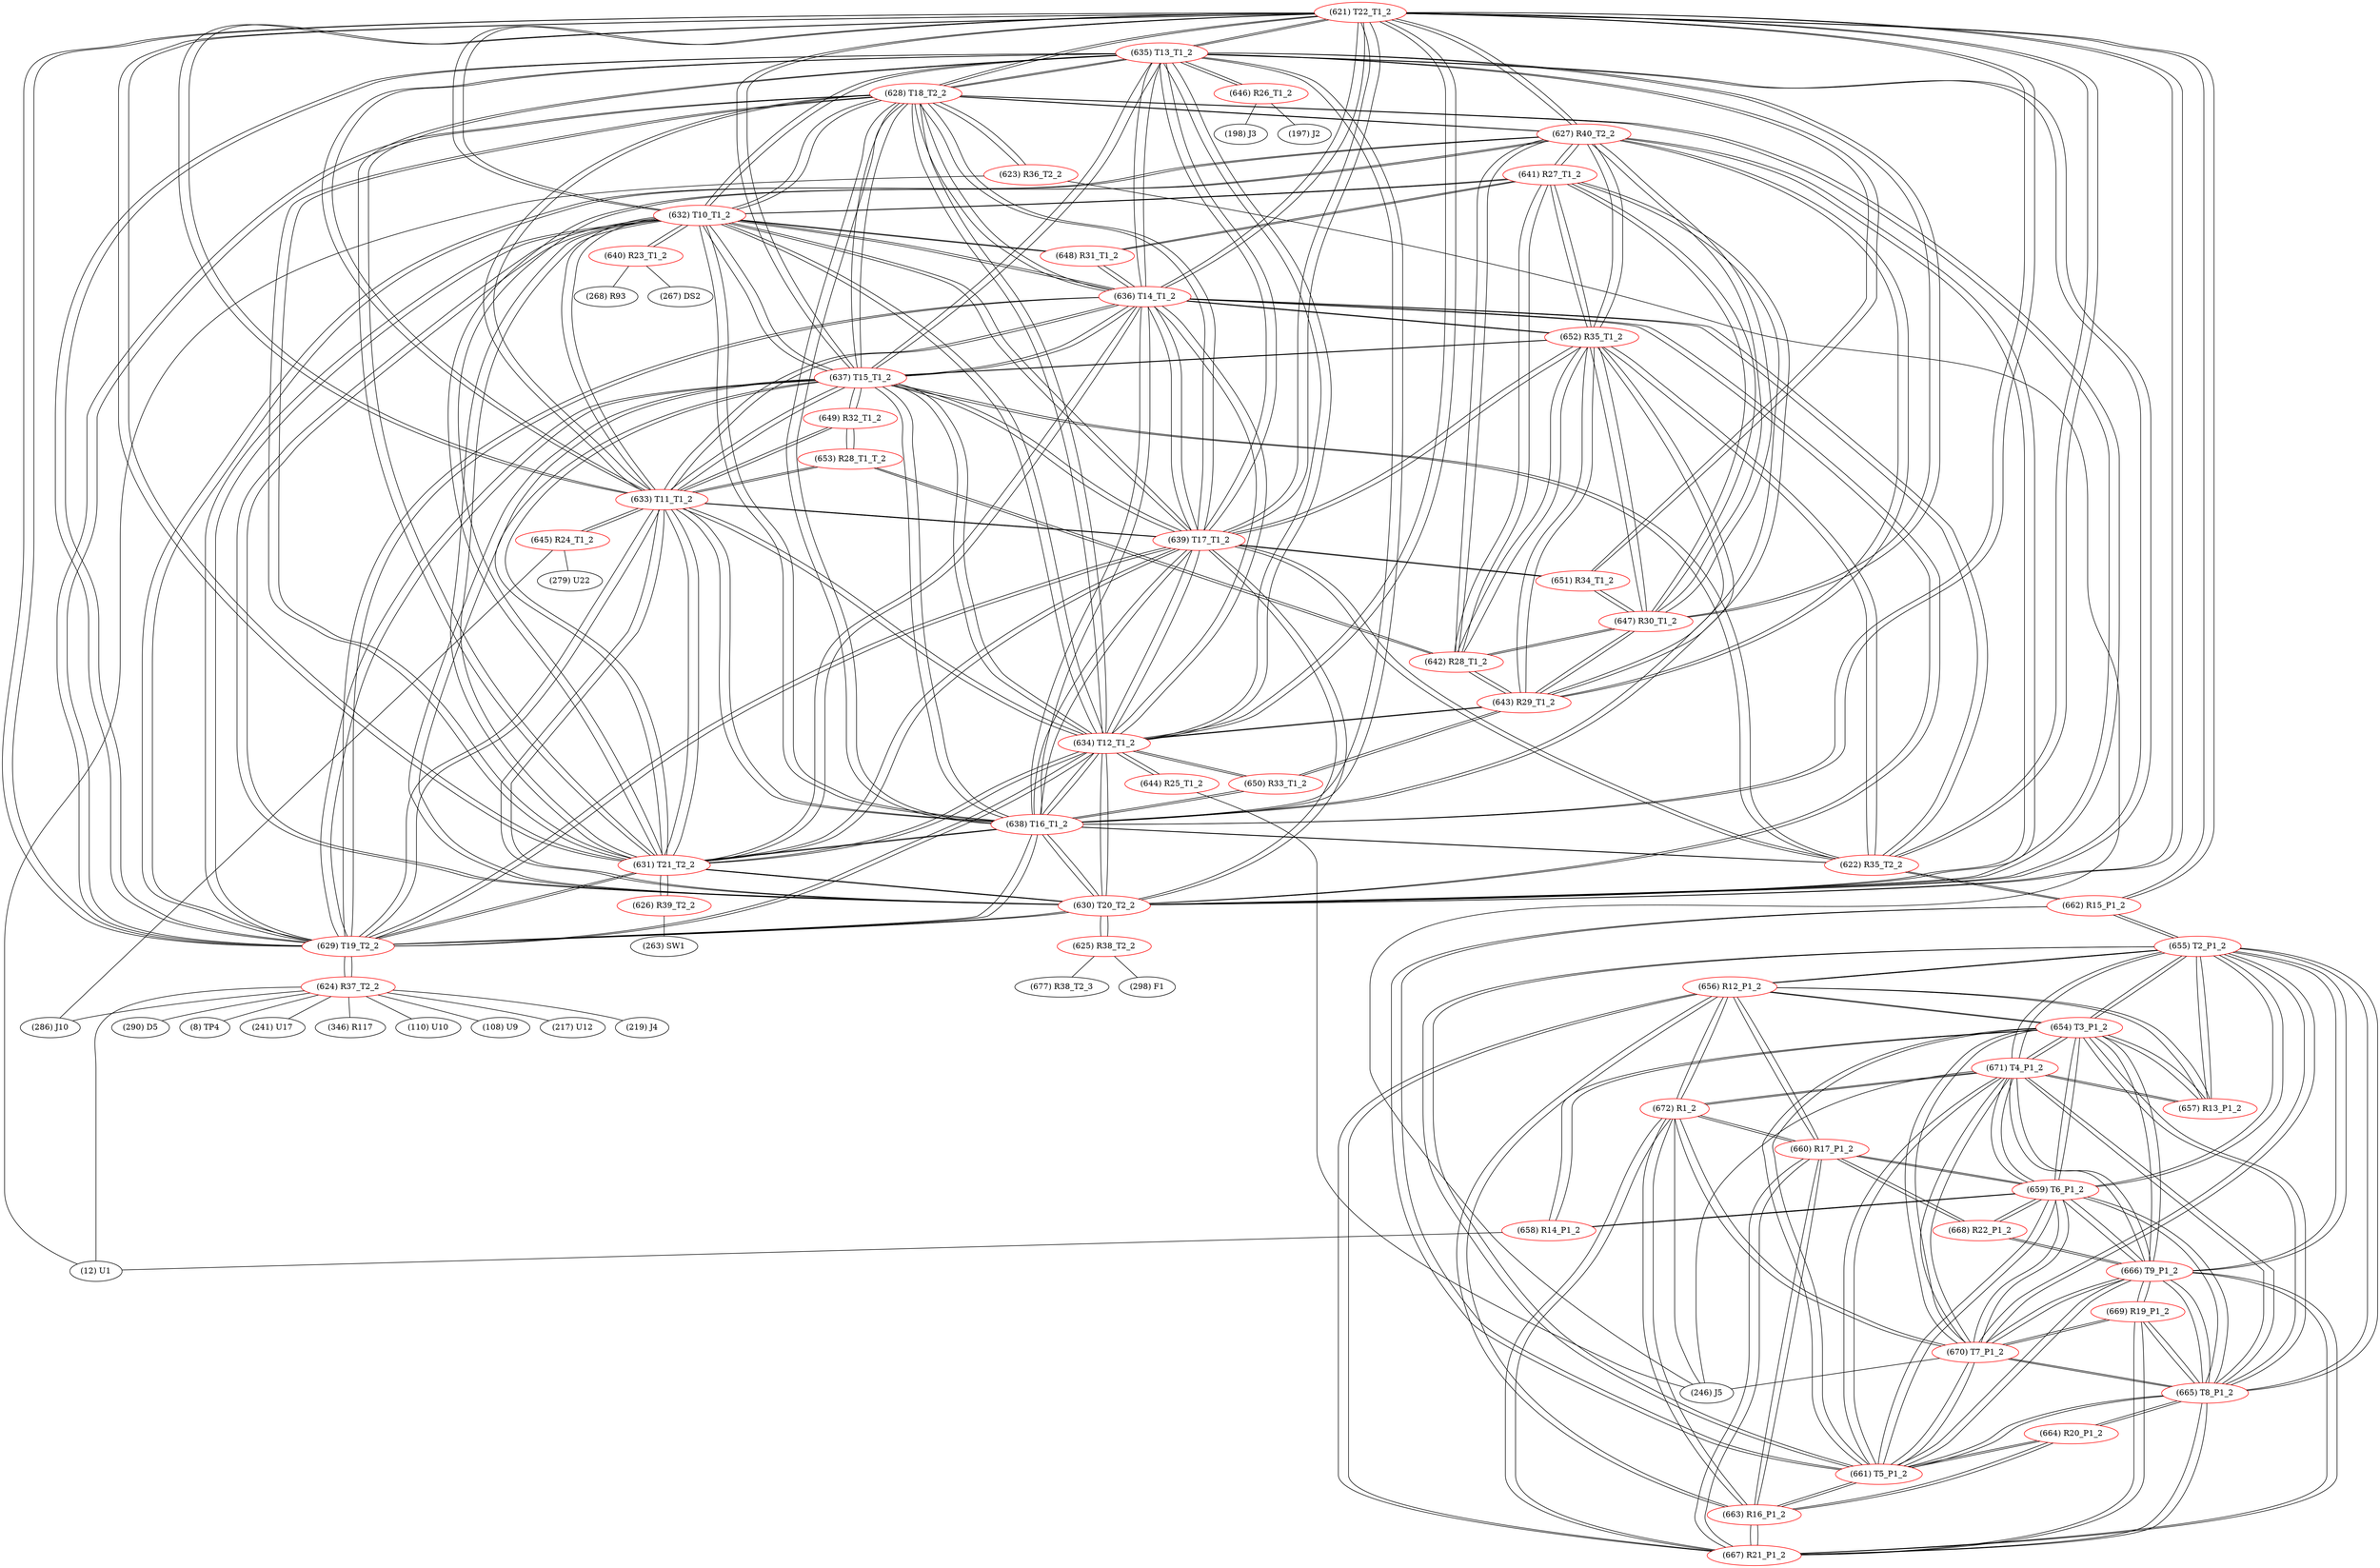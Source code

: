 graph {
	621 [label="(621) T22_T1_2" color=red]
	635 [label="(635) T13_T1_2"]
	628 [label="(628) T18_T2_2"]
	629 [label="(629) T19_T2_2"]
	634 [label="(634) T12_T1_2"]
	637 [label="(637) T15_T1_2"]
	636 [label="(636) T14_T1_2"]
	630 [label="(630) T20_T2_2"]
	631 [label="(631) T21_T2_2"]
	633 [label="(633) T11_T1_2"]
	632 [label="(632) T10_T1_2"]
	638 [label="(638) T16_T1_2"]
	639 [label="(639) T17_T1_2"]
	627 [label="(627) R40_T2_2"]
	662 [label="(662) R15_P1_2"]
	622 [label="(622) R35_T2_2"]
	622 [label="(622) R35_T2_2" color=red]
	637 [label="(637) T15_T1_2"]
	638 [label="(638) T16_T1_2"]
	636 [label="(636) T14_T1_2"]
	639 [label="(639) T17_T1_2"]
	652 [label="(652) R35_T1_2"]
	662 [label="(662) R15_P1_2"]
	621 [label="(621) T22_T1_2"]
	623 [label="(623) R36_T2_2" color=red]
	246 [label="(246) J5"]
	12 [label="(12) U1"]
	628 [label="(628) T18_T2_2"]
	624 [label="(624) R37_T2_2" color=red]
	290 [label="(290) D5"]
	8 [label="(8) TP4"]
	241 [label="(241) U17"]
	12 [label="(12) U1"]
	346 [label="(346) R117"]
	110 [label="(110) U10"]
	286 [label="(286) J10"]
	108 [label="(108) U9"]
	217 [label="(217) U12"]
	219 [label="(219) J4"]
	629 [label="(629) T19_T2_2"]
	625 [label="(625) R38_T2_2" color=red]
	298 [label="(298) F1"]
	677 [label="(677) R38_T2_3"]
	630 [label="(630) T20_T2_2"]
	626 [label="(626) R39_T2_2" color=red]
	263 [label="(263) SW1"]
	631 [label="(631) T21_T2_2"]
	627 [label="(627) R40_T2_2" color=red]
	629 [label="(629) T19_T2_2"]
	630 [label="(630) T20_T2_2"]
	631 [label="(631) T21_T2_2"]
	621 [label="(621) T22_T1_2"]
	628 [label="(628) T18_T2_2"]
	643 [label="(643) R29_T1_2"]
	642 [label="(642) R28_T1_2"]
	647 [label="(647) R30_T1_2"]
	641 [label="(641) R27_T1_2"]
	652 [label="(652) R35_T1_2"]
	628 [label="(628) T18_T2_2" color=red]
	635 [label="(635) T13_T1_2"]
	629 [label="(629) T19_T2_2"]
	634 [label="(634) T12_T1_2"]
	637 [label="(637) T15_T1_2"]
	636 [label="(636) T14_T1_2"]
	630 [label="(630) T20_T2_2"]
	631 [label="(631) T21_T2_2"]
	633 [label="(633) T11_T1_2"]
	632 [label="(632) T10_T1_2"]
	621 [label="(621) T22_T1_2"]
	638 [label="(638) T16_T1_2"]
	639 [label="(639) T17_T1_2"]
	627 [label="(627) R40_T2_2"]
	623 [label="(623) R36_T2_2"]
	629 [label="(629) T19_T2_2" color=red]
	635 [label="(635) T13_T1_2"]
	628 [label="(628) T18_T2_2"]
	634 [label="(634) T12_T1_2"]
	637 [label="(637) T15_T1_2"]
	636 [label="(636) T14_T1_2"]
	630 [label="(630) T20_T2_2"]
	631 [label="(631) T21_T2_2"]
	633 [label="(633) T11_T1_2"]
	632 [label="(632) T10_T1_2"]
	621 [label="(621) T22_T1_2"]
	638 [label="(638) T16_T1_2"]
	639 [label="(639) T17_T1_2"]
	627 [label="(627) R40_T2_2"]
	624 [label="(624) R37_T2_2"]
	630 [label="(630) T20_T2_2" color=red]
	635 [label="(635) T13_T1_2"]
	628 [label="(628) T18_T2_2"]
	629 [label="(629) T19_T2_2"]
	634 [label="(634) T12_T1_2"]
	637 [label="(637) T15_T1_2"]
	636 [label="(636) T14_T1_2"]
	631 [label="(631) T21_T2_2"]
	633 [label="(633) T11_T1_2"]
	632 [label="(632) T10_T1_2"]
	621 [label="(621) T22_T1_2"]
	638 [label="(638) T16_T1_2"]
	639 [label="(639) T17_T1_2"]
	627 [label="(627) R40_T2_2"]
	625 [label="(625) R38_T2_2"]
	631 [label="(631) T21_T2_2" color=red]
	635 [label="(635) T13_T1_2"]
	628 [label="(628) T18_T2_2"]
	629 [label="(629) T19_T2_2"]
	634 [label="(634) T12_T1_2"]
	637 [label="(637) T15_T1_2"]
	636 [label="(636) T14_T1_2"]
	630 [label="(630) T20_T2_2"]
	633 [label="(633) T11_T1_2"]
	632 [label="(632) T10_T1_2"]
	621 [label="(621) T22_T1_2"]
	638 [label="(638) T16_T1_2"]
	639 [label="(639) T17_T1_2"]
	627 [label="(627) R40_T2_2"]
	626 [label="(626) R39_T2_2"]
	632 [label="(632) T10_T1_2" color=red]
	635 [label="(635) T13_T1_2"]
	628 [label="(628) T18_T2_2"]
	629 [label="(629) T19_T2_2"]
	634 [label="(634) T12_T1_2"]
	637 [label="(637) T15_T1_2"]
	636 [label="(636) T14_T1_2"]
	630 [label="(630) T20_T2_2"]
	631 [label="(631) T21_T2_2"]
	633 [label="(633) T11_T1_2"]
	621 [label="(621) T22_T1_2"]
	638 [label="(638) T16_T1_2"]
	639 [label="(639) T17_T1_2"]
	640 [label="(640) R23_T1_2"]
	641 [label="(641) R27_T1_2"]
	648 [label="(648) R31_T1_2"]
	633 [label="(633) T11_T1_2" color=red]
	635 [label="(635) T13_T1_2"]
	628 [label="(628) T18_T2_2"]
	629 [label="(629) T19_T2_2"]
	634 [label="(634) T12_T1_2"]
	637 [label="(637) T15_T1_2"]
	636 [label="(636) T14_T1_2"]
	630 [label="(630) T20_T2_2"]
	631 [label="(631) T21_T2_2"]
	632 [label="(632) T10_T1_2"]
	621 [label="(621) T22_T1_2"]
	638 [label="(638) T16_T1_2"]
	639 [label="(639) T17_T1_2"]
	645 [label="(645) R24_T1_2"]
	649 [label="(649) R32_T1_2"]
	653 [label="(653) R28_T1_T_2"]
	634 [label="(634) T12_T1_2" color=red]
	635 [label="(635) T13_T1_2"]
	628 [label="(628) T18_T2_2"]
	629 [label="(629) T19_T2_2"]
	637 [label="(637) T15_T1_2"]
	636 [label="(636) T14_T1_2"]
	630 [label="(630) T20_T2_2"]
	631 [label="(631) T21_T2_2"]
	633 [label="(633) T11_T1_2"]
	632 [label="(632) T10_T1_2"]
	621 [label="(621) T22_T1_2"]
	638 [label="(638) T16_T1_2"]
	639 [label="(639) T17_T1_2"]
	650 [label="(650) R33_T1_2"]
	643 [label="(643) R29_T1_2"]
	644 [label="(644) R25_T1_2"]
	635 [label="(635) T13_T1_2" color=red]
	628 [label="(628) T18_T2_2"]
	629 [label="(629) T19_T2_2"]
	634 [label="(634) T12_T1_2"]
	637 [label="(637) T15_T1_2"]
	636 [label="(636) T14_T1_2"]
	630 [label="(630) T20_T2_2"]
	631 [label="(631) T21_T2_2"]
	633 [label="(633) T11_T1_2"]
	632 [label="(632) T10_T1_2"]
	621 [label="(621) T22_T1_2"]
	638 [label="(638) T16_T1_2"]
	639 [label="(639) T17_T1_2"]
	647 [label="(647) R30_T1_2"]
	651 [label="(651) R34_T1_2"]
	646 [label="(646) R26_T1_2"]
	636 [label="(636) T14_T1_2" color=red]
	635 [label="(635) T13_T1_2"]
	628 [label="(628) T18_T2_2"]
	629 [label="(629) T19_T2_2"]
	634 [label="(634) T12_T1_2"]
	637 [label="(637) T15_T1_2"]
	630 [label="(630) T20_T2_2"]
	631 [label="(631) T21_T2_2"]
	633 [label="(633) T11_T1_2"]
	632 [label="(632) T10_T1_2"]
	621 [label="(621) T22_T1_2"]
	638 [label="(638) T16_T1_2"]
	639 [label="(639) T17_T1_2"]
	622 [label="(622) R35_T2_2"]
	652 [label="(652) R35_T1_2"]
	648 [label="(648) R31_T1_2"]
	637 [label="(637) T15_T1_2" color=red]
	635 [label="(635) T13_T1_2"]
	628 [label="(628) T18_T2_2"]
	629 [label="(629) T19_T2_2"]
	634 [label="(634) T12_T1_2"]
	636 [label="(636) T14_T1_2"]
	630 [label="(630) T20_T2_2"]
	631 [label="(631) T21_T2_2"]
	633 [label="(633) T11_T1_2"]
	632 [label="(632) T10_T1_2"]
	621 [label="(621) T22_T1_2"]
	638 [label="(638) T16_T1_2"]
	639 [label="(639) T17_T1_2"]
	622 [label="(622) R35_T2_2"]
	652 [label="(652) R35_T1_2"]
	649 [label="(649) R32_T1_2"]
	638 [label="(638) T16_T1_2" color=red]
	635 [label="(635) T13_T1_2"]
	628 [label="(628) T18_T2_2"]
	629 [label="(629) T19_T2_2"]
	634 [label="(634) T12_T1_2"]
	637 [label="(637) T15_T1_2"]
	636 [label="(636) T14_T1_2"]
	630 [label="(630) T20_T2_2"]
	631 [label="(631) T21_T2_2"]
	633 [label="(633) T11_T1_2"]
	632 [label="(632) T10_T1_2"]
	621 [label="(621) T22_T1_2"]
	639 [label="(639) T17_T1_2"]
	622 [label="(622) R35_T2_2"]
	652 [label="(652) R35_T1_2"]
	650 [label="(650) R33_T1_2"]
	639 [label="(639) T17_T1_2" color=red]
	635 [label="(635) T13_T1_2"]
	628 [label="(628) T18_T2_2"]
	629 [label="(629) T19_T2_2"]
	634 [label="(634) T12_T1_2"]
	637 [label="(637) T15_T1_2"]
	636 [label="(636) T14_T1_2"]
	630 [label="(630) T20_T2_2"]
	631 [label="(631) T21_T2_2"]
	633 [label="(633) T11_T1_2"]
	632 [label="(632) T10_T1_2"]
	621 [label="(621) T22_T1_2"]
	638 [label="(638) T16_T1_2"]
	622 [label="(622) R35_T2_2"]
	652 [label="(652) R35_T1_2"]
	651 [label="(651) R34_T1_2"]
	640 [label="(640) R23_T1_2" color=red]
	267 [label="(267) DS2"]
	268 [label="(268) R93"]
	632 [label="(632) T10_T1_2"]
	641 [label="(641) R27_T1_2" color=red]
	627 [label="(627) R40_T2_2"]
	643 [label="(643) R29_T1_2"]
	642 [label="(642) R28_T1_2"]
	647 [label="(647) R30_T1_2"]
	652 [label="(652) R35_T1_2"]
	632 [label="(632) T10_T1_2"]
	648 [label="(648) R31_T1_2"]
	642 [label="(642) R28_T1_2" color=red]
	627 [label="(627) R40_T2_2"]
	643 [label="(643) R29_T1_2"]
	647 [label="(647) R30_T1_2"]
	641 [label="(641) R27_T1_2"]
	652 [label="(652) R35_T1_2"]
	653 [label="(653) R28_T1_T_2"]
	643 [label="(643) R29_T1_2" color=red]
	627 [label="(627) R40_T2_2"]
	642 [label="(642) R28_T1_2"]
	647 [label="(647) R30_T1_2"]
	641 [label="(641) R27_T1_2"]
	652 [label="(652) R35_T1_2"]
	650 [label="(650) R33_T1_2"]
	634 [label="(634) T12_T1_2"]
	644 [label="(644) R25_T1_2" color=red]
	246 [label="(246) J5"]
	634 [label="(634) T12_T1_2"]
	645 [label="(645) R24_T1_2" color=red]
	279 [label="(279) U22"]
	286 [label="(286) J10"]
	633 [label="(633) T11_T1_2"]
	646 [label="(646) R26_T1_2" color=red]
	197 [label="(197) J2"]
	198 [label="(198) J3"]
	635 [label="(635) T13_T1_2"]
	647 [label="(647) R30_T1_2" color=red]
	627 [label="(627) R40_T2_2"]
	643 [label="(643) R29_T1_2"]
	642 [label="(642) R28_T1_2"]
	641 [label="(641) R27_T1_2"]
	652 [label="(652) R35_T1_2"]
	651 [label="(651) R34_T1_2"]
	635 [label="(635) T13_T1_2"]
	648 [label="(648) R31_T1_2" color=red]
	641 [label="(641) R27_T1_2"]
	632 [label="(632) T10_T1_2"]
	636 [label="(636) T14_T1_2"]
	649 [label="(649) R32_T1_2" color=red]
	637 [label="(637) T15_T1_2"]
	633 [label="(633) T11_T1_2"]
	653 [label="(653) R28_T1_T_2"]
	650 [label="(650) R33_T1_2" color=red]
	638 [label="(638) T16_T1_2"]
	634 [label="(634) T12_T1_2"]
	643 [label="(643) R29_T1_2"]
	651 [label="(651) R34_T1_2" color=red]
	639 [label="(639) T17_T1_2"]
	647 [label="(647) R30_T1_2"]
	635 [label="(635) T13_T1_2"]
	652 [label="(652) R35_T1_2" color=red]
	637 [label="(637) T15_T1_2"]
	638 [label="(638) T16_T1_2"]
	636 [label="(636) T14_T1_2"]
	639 [label="(639) T17_T1_2"]
	622 [label="(622) R35_T2_2"]
	627 [label="(627) R40_T2_2"]
	643 [label="(643) R29_T1_2"]
	642 [label="(642) R28_T1_2"]
	647 [label="(647) R30_T1_2"]
	641 [label="(641) R27_T1_2"]
	653 [label="(653) R28_T1_T_2" color=red]
	649 [label="(649) R32_T1_2"]
	633 [label="(633) T11_T1_2"]
	642 [label="(642) R28_T1_2"]
	654 [label="(654) T3_P1_2" color=red]
	671 [label="(671) T4_P1_2"]
	670 [label="(670) T7_P1_2"]
	661 [label="(661) T5_P1_2"]
	666 [label="(666) T9_P1_2"]
	665 [label="(665) T8_P1_2"]
	659 [label="(659) T6_P1_2"]
	655 [label="(655) T2_P1_2"]
	658 [label="(658) R14_P1_2"]
	657 [label="(657) R13_P1_2"]
	656 [label="(656) R12_P1_2"]
	655 [label="(655) T2_P1_2" color=red]
	654 [label="(654) T3_P1_2"]
	671 [label="(671) T4_P1_2"]
	670 [label="(670) T7_P1_2"]
	661 [label="(661) T5_P1_2"]
	666 [label="(666) T9_P1_2"]
	665 [label="(665) T8_P1_2"]
	659 [label="(659) T6_P1_2"]
	657 [label="(657) R13_P1_2"]
	656 [label="(656) R12_P1_2"]
	662 [label="(662) R15_P1_2"]
	656 [label="(656) R12_P1_2" color=red]
	667 [label="(667) R21_P1_2"]
	663 [label="(663) R16_P1_2"]
	660 [label="(660) R17_P1_2"]
	672 [label="(672) R1_2"]
	657 [label="(657) R13_P1_2"]
	654 [label="(654) T3_P1_2"]
	655 [label="(655) T2_P1_2"]
	657 [label="(657) R13_P1_2" color=red]
	671 [label="(671) T4_P1_2"]
	654 [label="(654) T3_P1_2"]
	656 [label="(656) R12_P1_2"]
	655 [label="(655) T2_P1_2"]
	658 [label="(658) R14_P1_2" color=red]
	12 [label="(12) U1"]
	654 [label="(654) T3_P1_2"]
	659 [label="(659) T6_P1_2"]
	659 [label="(659) T6_P1_2" color=red]
	654 [label="(654) T3_P1_2"]
	671 [label="(671) T4_P1_2"]
	670 [label="(670) T7_P1_2"]
	661 [label="(661) T5_P1_2"]
	666 [label="(666) T9_P1_2"]
	665 [label="(665) T8_P1_2"]
	655 [label="(655) T2_P1_2"]
	658 [label="(658) R14_P1_2"]
	668 [label="(668) R22_P1_2"]
	660 [label="(660) R17_P1_2"]
	660 [label="(660) R17_P1_2" color=red]
	667 [label="(667) R21_P1_2"]
	663 [label="(663) R16_P1_2"]
	656 [label="(656) R12_P1_2"]
	672 [label="(672) R1_2"]
	668 [label="(668) R22_P1_2"]
	659 [label="(659) T6_P1_2"]
	661 [label="(661) T5_P1_2" color=red]
	654 [label="(654) T3_P1_2"]
	671 [label="(671) T4_P1_2"]
	670 [label="(670) T7_P1_2"]
	666 [label="(666) T9_P1_2"]
	665 [label="(665) T8_P1_2"]
	659 [label="(659) T6_P1_2"]
	655 [label="(655) T2_P1_2"]
	662 [label="(662) R15_P1_2"]
	663 [label="(663) R16_P1_2"]
	664 [label="(664) R20_P1_2"]
	662 [label="(662) R15_P1_2" color=red]
	621 [label="(621) T22_T1_2"]
	622 [label="(622) R35_T2_2"]
	655 [label="(655) T2_P1_2"]
	661 [label="(661) T5_P1_2"]
	663 [label="(663) R16_P1_2" color=red]
	667 [label="(667) R21_P1_2"]
	656 [label="(656) R12_P1_2"]
	660 [label="(660) R17_P1_2"]
	672 [label="(672) R1_2"]
	661 [label="(661) T5_P1_2"]
	664 [label="(664) R20_P1_2"]
	664 [label="(664) R20_P1_2" color=red]
	665 [label="(665) T8_P1_2"]
	663 [label="(663) R16_P1_2"]
	661 [label="(661) T5_P1_2"]
	665 [label="(665) T8_P1_2" color=red]
	654 [label="(654) T3_P1_2"]
	671 [label="(671) T4_P1_2"]
	670 [label="(670) T7_P1_2"]
	661 [label="(661) T5_P1_2"]
	666 [label="(666) T9_P1_2"]
	659 [label="(659) T6_P1_2"]
	655 [label="(655) T2_P1_2"]
	667 [label="(667) R21_P1_2"]
	669 [label="(669) R19_P1_2"]
	664 [label="(664) R20_P1_2"]
	666 [label="(666) T9_P1_2" color=red]
	668 [label="(668) R22_P1_2"]
	654 [label="(654) T3_P1_2"]
	671 [label="(671) T4_P1_2"]
	670 [label="(670) T7_P1_2"]
	661 [label="(661) T5_P1_2"]
	665 [label="(665) T8_P1_2"]
	659 [label="(659) T6_P1_2"]
	655 [label="(655) T2_P1_2"]
	667 [label="(667) R21_P1_2"]
	669 [label="(669) R19_P1_2"]
	667 [label="(667) R21_P1_2" color=red]
	663 [label="(663) R16_P1_2"]
	656 [label="(656) R12_P1_2"]
	660 [label="(660) R17_P1_2"]
	672 [label="(672) R1_2"]
	666 [label="(666) T9_P1_2"]
	665 [label="(665) T8_P1_2"]
	669 [label="(669) R19_P1_2"]
	668 [label="(668) R22_P1_2" color=red]
	666 [label="(666) T9_P1_2"]
	659 [label="(659) T6_P1_2"]
	660 [label="(660) R17_P1_2"]
	669 [label="(669) R19_P1_2" color=red]
	666 [label="(666) T9_P1_2"]
	667 [label="(667) R21_P1_2"]
	665 [label="(665) T8_P1_2"]
	670 [label="(670) T7_P1_2"]
	670 [label="(670) T7_P1_2" color=red]
	654 [label="(654) T3_P1_2"]
	671 [label="(671) T4_P1_2"]
	661 [label="(661) T5_P1_2"]
	666 [label="(666) T9_P1_2"]
	665 [label="(665) T8_P1_2"]
	659 [label="(659) T6_P1_2"]
	655 [label="(655) T2_P1_2"]
	672 [label="(672) R1_2"]
	246 [label="(246) J5"]
	669 [label="(669) R19_P1_2"]
	671 [label="(671) T4_P1_2" color=red]
	654 [label="(654) T3_P1_2"]
	670 [label="(670) T7_P1_2"]
	661 [label="(661) T5_P1_2"]
	666 [label="(666) T9_P1_2"]
	665 [label="(665) T8_P1_2"]
	659 [label="(659) T6_P1_2"]
	655 [label="(655) T2_P1_2"]
	657 [label="(657) R13_P1_2"]
	672 [label="(672) R1_2"]
	246 [label="(246) J5"]
	672 [label="(672) R1_2" color=red]
	671 [label="(671) T4_P1_2"]
	670 [label="(670) T7_P1_2"]
	246 [label="(246) J5"]
	667 [label="(667) R21_P1_2"]
	663 [label="(663) R16_P1_2"]
	656 [label="(656) R12_P1_2"]
	660 [label="(660) R17_P1_2"]
	621 -- 635
	621 -- 628
	621 -- 629
	621 -- 634
	621 -- 637
	621 -- 636
	621 -- 630
	621 -- 631
	621 -- 633
	621 -- 632
	621 -- 638
	621 -- 639
	621 -- 627
	621 -- 662
	621 -- 622
	622 -- 637
	622 -- 638
	622 -- 636
	622 -- 639
	622 -- 652
	622 -- 662
	622 -- 621
	623 -- 246
	623 -- 12
	623 -- 628
	624 -- 290
	624 -- 8
	624 -- 241
	624 -- 12
	624 -- 346
	624 -- 110
	624 -- 286
	624 -- 108
	624 -- 217
	624 -- 219
	624 -- 629
	625 -- 298
	625 -- 677
	625 -- 630
	626 -- 263
	626 -- 631
	627 -- 629
	627 -- 630
	627 -- 631
	627 -- 621
	627 -- 628
	627 -- 643
	627 -- 642
	627 -- 647
	627 -- 641
	627 -- 652
	628 -- 635
	628 -- 629
	628 -- 634
	628 -- 637
	628 -- 636
	628 -- 630
	628 -- 631
	628 -- 633
	628 -- 632
	628 -- 621
	628 -- 638
	628 -- 639
	628 -- 627
	628 -- 623
	629 -- 635
	629 -- 628
	629 -- 634
	629 -- 637
	629 -- 636
	629 -- 630
	629 -- 631
	629 -- 633
	629 -- 632
	629 -- 621
	629 -- 638
	629 -- 639
	629 -- 627
	629 -- 624
	630 -- 635
	630 -- 628
	630 -- 629
	630 -- 634
	630 -- 637
	630 -- 636
	630 -- 631
	630 -- 633
	630 -- 632
	630 -- 621
	630 -- 638
	630 -- 639
	630 -- 627
	630 -- 625
	631 -- 635
	631 -- 628
	631 -- 629
	631 -- 634
	631 -- 637
	631 -- 636
	631 -- 630
	631 -- 633
	631 -- 632
	631 -- 621
	631 -- 638
	631 -- 639
	631 -- 627
	631 -- 626
	632 -- 635
	632 -- 628
	632 -- 629
	632 -- 634
	632 -- 637
	632 -- 636
	632 -- 630
	632 -- 631
	632 -- 633
	632 -- 621
	632 -- 638
	632 -- 639
	632 -- 640
	632 -- 641
	632 -- 648
	633 -- 635
	633 -- 628
	633 -- 629
	633 -- 634
	633 -- 637
	633 -- 636
	633 -- 630
	633 -- 631
	633 -- 632
	633 -- 621
	633 -- 638
	633 -- 639
	633 -- 645
	633 -- 649
	633 -- 653
	634 -- 635
	634 -- 628
	634 -- 629
	634 -- 637
	634 -- 636
	634 -- 630
	634 -- 631
	634 -- 633
	634 -- 632
	634 -- 621
	634 -- 638
	634 -- 639
	634 -- 650
	634 -- 643
	634 -- 644
	635 -- 628
	635 -- 629
	635 -- 634
	635 -- 637
	635 -- 636
	635 -- 630
	635 -- 631
	635 -- 633
	635 -- 632
	635 -- 621
	635 -- 638
	635 -- 639
	635 -- 647
	635 -- 651
	635 -- 646
	636 -- 635
	636 -- 628
	636 -- 629
	636 -- 634
	636 -- 637
	636 -- 630
	636 -- 631
	636 -- 633
	636 -- 632
	636 -- 621
	636 -- 638
	636 -- 639
	636 -- 622
	636 -- 652
	636 -- 648
	637 -- 635
	637 -- 628
	637 -- 629
	637 -- 634
	637 -- 636
	637 -- 630
	637 -- 631
	637 -- 633
	637 -- 632
	637 -- 621
	637 -- 638
	637 -- 639
	637 -- 622
	637 -- 652
	637 -- 649
	638 -- 635
	638 -- 628
	638 -- 629
	638 -- 634
	638 -- 637
	638 -- 636
	638 -- 630
	638 -- 631
	638 -- 633
	638 -- 632
	638 -- 621
	638 -- 639
	638 -- 622
	638 -- 652
	638 -- 650
	639 -- 635
	639 -- 628
	639 -- 629
	639 -- 634
	639 -- 637
	639 -- 636
	639 -- 630
	639 -- 631
	639 -- 633
	639 -- 632
	639 -- 621
	639 -- 638
	639 -- 622
	639 -- 652
	639 -- 651
	640 -- 267
	640 -- 268
	640 -- 632
	641 -- 627
	641 -- 643
	641 -- 642
	641 -- 647
	641 -- 652
	641 -- 632
	641 -- 648
	642 -- 627
	642 -- 643
	642 -- 647
	642 -- 641
	642 -- 652
	642 -- 653
	643 -- 627
	643 -- 642
	643 -- 647
	643 -- 641
	643 -- 652
	643 -- 650
	643 -- 634
	644 -- 246
	644 -- 634
	645 -- 279
	645 -- 286
	645 -- 633
	646 -- 197
	646 -- 198
	646 -- 635
	647 -- 627
	647 -- 643
	647 -- 642
	647 -- 641
	647 -- 652
	647 -- 651
	647 -- 635
	648 -- 641
	648 -- 632
	648 -- 636
	649 -- 637
	649 -- 633
	649 -- 653
	650 -- 638
	650 -- 634
	650 -- 643
	651 -- 639
	651 -- 647
	651 -- 635
	652 -- 637
	652 -- 638
	652 -- 636
	652 -- 639
	652 -- 622
	652 -- 627
	652 -- 643
	652 -- 642
	652 -- 647
	652 -- 641
	653 -- 649
	653 -- 633
	653 -- 642
	654 -- 671
	654 -- 670
	654 -- 661
	654 -- 666
	654 -- 665
	654 -- 659
	654 -- 655
	654 -- 658
	654 -- 657
	654 -- 656
	655 -- 654
	655 -- 671
	655 -- 670
	655 -- 661
	655 -- 666
	655 -- 665
	655 -- 659
	655 -- 657
	655 -- 656
	655 -- 662
	656 -- 667
	656 -- 663
	656 -- 660
	656 -- 672
	656 -- 657
	656 -- 654
	656 -- 655
	657 -- 671
	657 -- 654
	657 -- 656
	657 -- 655
	658 -- 12
	658 -- 654
	658 -- 659
	659 -- 654
	659 -- 671
	659 -- 670
	659 -- 661
	659 -- 666
	659 -- 665
	659 -- 655
	659 -- 658
	659 -- 668
	659 -- 660
	660 -- 667
	660 -- 663
	660 -- 656
	660 -- 672
	660 -- 668
	660 -- 659
	661 -- 654
	661 -- 671
	661 -- 670
	661 -- 666
	661 -- 665
	661 -- 659
	661 -- 655
	661 -- 662
	661 -- 663
	661 -- 664
	662 -- 621
	662 -- 622
	662 -- 655
	662 -- 661
	663 -- 667
	663 -- 656
	663 -- 660
	663 -- 672
	663 -- 661
	663 -- 664
	664 -- 665
	664 -- 663
	664 -- 661
	665 -- 654
	665 -- 671
	665 -- 670
	665 -- 661
	665 -- 666
	665 -- 659
	665 -- 655
	665 -- 667
	665 -- 669
	665 -- 664
	666 -- 668
	666 -- 654
	666 -- 671
	666 -- 670
	666 -- 661
	666 -- 665
	666 -- 659
	666 -- 655
	666 -- 667
	666 -- 669
	667 -- 663
	667 -- 656
	667 -- 660
	667 -- 672
	667 -- 666
	667 -- 665
	667 -- 669
	668 -- 666
	668 -- 659
	668 -- 660
	669 -- 666
	669 -- 667
	669 -- 665
	669 -- 670
	670 -- 654
	670 -- 671
	670 -- 661
	670 -- 666
	670 -- 665
	670 -- 659
	670 -- 655
	670 -- 672
	670 -- 246
	670 -- 669
	671 -- 654
	671 -- 670
	671 -- 661
	671 -- 666
	671 -- 665
	671 -- 659
	671 -- 655
	671 -- 657
	671 -- 672
	671 -- 246
	672 -- 671
	672 -- 670
	672 -- 246
	672 -- 667
	672 -- 663
	672 -- 656
	672 -- 660
}